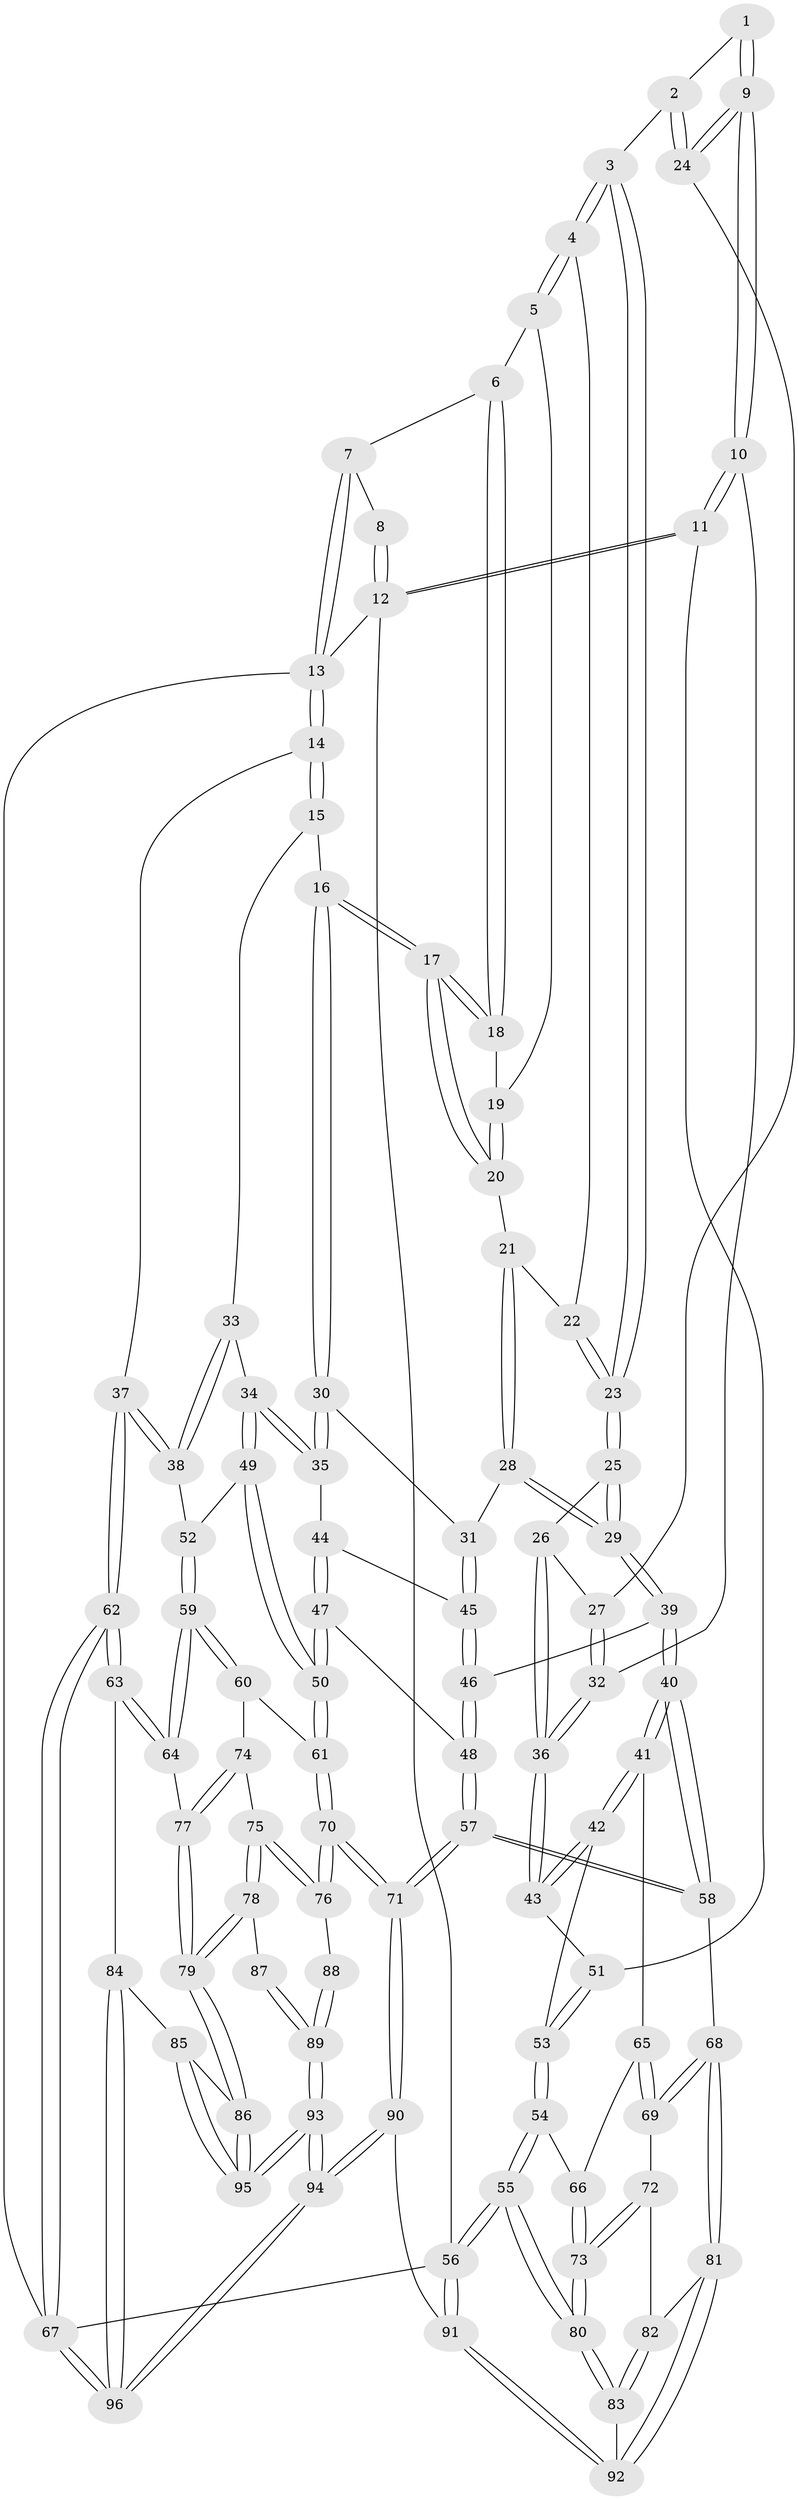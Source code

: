 // Generated by graph-tools (version 1.1) at 2025/11/02/27/25 16:11:52]
// undirected, 96 vertices, 237 edges
graph export_dot {
graph [start="1"]
  node [color=gray90,style=filled];
  1 [pos="+0.2719837721714257+0"];
  2 [pos="+0.34030859333075925+0.07555616592412066"];
  3 [pos="+0.3566541938238691+0.08489552155712152"];
  4 [pos="+0.4236511409220634+0.10065349362745707"];
  5 [pos="+0.438550445733145+0.09928315416313664"];
  6 [pos="+0.7137503658292548+0"];
  7 [pos="+0.7225345680562484+0"];
  8 [pos="+0.26684898095641063+0"];
  9 [pos="+0.09089179873418268+0.19929939152763404"];
  10 [pos="+0+0.24117809803866574"];
  11 [pos="+0+0.25081547438673"];
  12 [pos="+0+0"];
  13 [pos="+1+0"];
  14 [pos="+1+0.24612681294569383"];
  15 [pos="+0.7681710327985316+0.20826784066489282"];
  16 [pos="+0.7480649739058918+0.1868494925249804"];
  17 [pos="+0.7354656581329241+0.16161778614624475"];
  18 [pos="+0.7192542966543816+0.02848678905454321"];
  19 [pos="+0.49460702851130195+0.13597181661577618"];
  20 [pos="+0.5409969548423379+0.19856372880059175"];
  21 [pos="+0.5028797093105757+0.24120812073644454"];
  22 [pos="+0.44056291489570465+0.16296259818609415"];
  23 [pos="+0.4096165770880468+0.32440878424778496"];
  24 [pos="+0.2320934165643511+0.20241003976200453"];
  25 [pos="+0.4098452010039597+0.3268195824118143"];
  26 [pos="+0.37110693608194184+0.32295383761381474"];
  27 [pos="+0.2519204400420371+0.23104404088488803"];
  28 [pos="+0.4560701679192572+0.33492918085969253"];
  29 [pos="+0.4320790484944459+0.3389414861499671"];
  30 [pos="+0.5552050465403576+0.3416072750153506"];
  31 [pos="+0.5154551846025845+0.35654939463870444"];
  32 [pos="+0.21108782214119404+0.3894147899544523"];
  33 [pos="+0.7661799140586382+0.3070803143034872"];
  34 [pos="+0.7383662137123792+0.40758459189163887"];
  35 [pos="+0.7026297485759003+0.40322758643389345"];
  36 [pos="+0.23307332933069008+0.4189226194470872"];
  37 [pos="+1+0.45225210482117223"];
  38 [pos="+1+0.4800249379047173"];
  39 [pos="+0.4036567325289764+0.47281052240608384"];
  40 [pos="+0.304706216346816+0.5865810520477496"];
  41 [pos="+0.24169405750495843+0.5644666244111197"];
  42 [pos="+0.23930305944497177+0.5603394712336671"];
  43 [pos="+0.229625402677625+0.47649757244407853"];
  44 [pos="+0.6151665980165267+0.41916590956483574"];
  45 [pos="+0.543328240865349+0.4076396667332733"];
  46 [pos="+0.5665960124940372+0.5410587667167943"];
  47 [pos="+0.6331161650528341+0.5908751093341211"];
  48 [pos="+0.6000248433513227+0.5909769526869033"];
  49 [pos="+0.7550701689422236+0.5272209307032407"];
  50 [pos="+0.6521248569396002+0.5918339650433748"];
  51 [pos="+0+0.30104040690253453"];
  52 [pos="+0.8454718471811505+0.5536147776506897"];
  53 [pos="+0+0.41719569534012313"];
  54 [pos="+0+0.5621024317230261"];
  55 [pos="+0+1"];
  56 [pos="+0+1"];
  57 [pos="+0.4312616830228529+0.7212163470595635"];
  58 [pos="+0.40026966051626217+0.7118942622387904"];
  59 [pos="+0.8728740760750443+0.6986533726212049"];
  60 [pos="+0.6913107111031893+0.677563923783186"];
  61 [pos="+0.6770128993301344+0.663207063040063"];
  62 [pos="+1+0.8346924998402765"];
  63 [pos="+0.9695809742291392+0.7969470573343942"];
  64 [pos="+0.88579320470748+0.7496600398718256"];
  65 [pos="+0.166474099059605+0.6331994585332842"];
  66 [pos="+0.13613063154491575+0.6470510879902341"];
  67 [pos="+1+1"];
  68 [pos="+0.3657067692416934+0.7407483543152369"];
  69 [pos="+0.19206374817825275+0.7392592171373682"];
  70 [pos="+0.6317697009257328+0.8261129576211105"];
  71 [pos="+0.5260266682997751+0.886391268569261"];
  72 [pos="+0.1814007740183907+0.7830411309505904"];
  73 [pos="+0.04986571291909258+0.8170864943850327"];
  74 [pos="+0.7239586653218428+0.7153324868667622"];
  75 [pos="+0.7256456704731215+0.7413725403489415"];
  76 [pos="+0.6792546691079235+0.8258012388396045"];
  77 [pos="+0.8765207607495407+0.7529235218526533"];
  78 [pos="+0.7748064116033774+0.8256738254470288"];
  79 [pos="+0.7759085451584035+0.8259456480563959"];
  80 [pos="+0+0.8759981584861497"];
  81 [pos="+0.31368510422369184+0.7945573440461045"];
  82 [pos="+0.2336841577458517+0.8096328666255043"];
  83 [pos="+0.19450705505398921+0.8817167588284919"];
  84 [pos="+0.8704779155145426+0.9058623921894557"];
  85 [pos="+0.8387105132408635+0.8965237600901155"];
  86 [pos="+0.7792725299894255+0.8498199918736791"];
  87 [pos="+0.7201523137230729+0.828663441075316"];
  88 [pos="+0.6895600205320613+0.828479560289279"];
  89 [pos="+0.7371331531971744+0.9593241644202456"];
  90 [pos="+0.5232057851304076+1"];
  91 [pos="+0.34209080475962+1"];
  92 [pos="+0.2832717976589509+0.9667474473996989"];
  93 [pos="+0.7394333503879013+0.9664622357235337"];
  94 [pos="+0.6745640653405987+1"];
  95 [pos="+0.7505023361663854+0.94485681879097"];
  96 [pos="+0.8148531173481994+1"];
  1 -- 2;
  1 -- 9;
  1 -- 9;
  2 -- 3;
  2 -- 24;
  2 -- 24;
  3 -- 4;
  3 -- 4;
  3 -- 23;
  3 -- 23;
  4 -- 5;
  4 -- 5;
  4 -- 22;
  5 -- 6;
  5 -- 19;
  6 -- 7;
  6 -- 18;
  6 -- 18;
  7 -- 8;
  7 -- 13;
  7 -- 13;
  8 -- 12;
  8 -- 12;
  9 -- 10;
  9 -- 10;
  9 -- 24;
  9 -- 24;
  10 -- 11;
  10 -- 11;
  10 -- 32;
  11 -- 12;
  11 -- 12;
  11 -- 51;
  12 -- 13;
  12 -- 56;
  13 -- 14;
  13 -- 14;
  13 -- 67;
  14 -- 15;
  14 -- 15;
  14 -- 37;
  15 -- 16;
  15 -- 33;
  16 -- 17;
  16 -- 17;
  16 -- 30;
  16 -- 30;
  17 -- 18;
  17 -- 18;
  17 -- 20;
  17 -- 20;
  18 -- 19;
  19 -- 20;
  19 -- 20;
  20 -- 21;
  21 -- 22;
  21 -- 28;
  21 -- 28;
  22 -- 23;
  22 -- 23;
  23 -- 25;
  23 -- 25;
  24 -- 27;
  25 -- 26;
  25 -- 29;
  25 -- 29;
  26 -- 27;
  26 -- 36;
  26 -- 36;
  27 -- 32;
  27 -- 32;
  28 -- 29;
  28 -- 29;
  28 -- 31;
  29 -- 39;
  29 -- 39;
  30 -- 31;
  30 -- 35;
  30 -- 35;
  31 -- 45;
  31 -- 45;
  32 -- 36;
  32 -- 36;
  33 -- 34;
  33 -- 38;
  33 -- 38;
  34 -- 35;
  34 -- 35;
  34 -- 49;
  34 -- 49;
  35 -- 44;
  36 -- 43;
  36 -- 43;
  37 -- 38;
  37 -- 38;
  37 -- 62;
  37 -- 62;
  38 -- 52;
  39 -- 40;
  39 -- 40;
  39 -- 46;
  40 -- 41;
  40 -- 41;
  40 -- 58;
  40 -- 58;
  41 -- 42;
  41 -- 42;
  41 -- 65;
  42 -- 43;
  42 -- 43;
  42 -- 53;
  43 -- 51;
  44 -- 45;
  44 -- 47;
  44 -- 47;
  45 -- 46;
  45 -- 46;
  46 -- 48;
  46 -- 48;
  47 -- 48;
  47 -- 50;
  47 -- 50;
  48 -- 57;
  48 -- 57;
  49 -- 50;
  49 -- 50;
  49 -- 52;
  50 -- 61;
  50 -- 61;
  51 -- 53;
  51 -- 53;
  52 -- 59;
  52 -- 59;
  53 -- 54;
  53 -- 54;
  54 -- 55;
  54 -- 55;
  54 -- 66;
  55 -- 56;
  55 -- 56;
  55 -- 80;
  55 -- 80;
  56 -- 91;
  56 -- 91;
  56 -- 67;
  57 -- 58;
  57 -- 58;
  57 -- 71;
  57 -- 71;
  58 -- 68;
  59 -- 60;
  59 -- 60;
  59 -- 64;
  59 -- 64;
  60 -- 61;
  60 -- 74;
  61 -- 70;
  61 -- 70;
  62 -- 63;
  62 -- 63;
  62 -- 67;
  62 -- 67;
  63 -- 64;
  63 -- 64;
  63 -- 84;
  64 -- 77;
  65 -- 66;
  65 -- 69;
  65 -- 69;
  66 -- 73;
  66 -- 73;
  67 -- 96;
  67 -- 96;
  68 -- 69;
  68 -- 69;
  68 -- 81;
  68 -- 81;
  69 -- 72;
  70 -- 71;
  70 -- 71;
  70 -- 76;
  70 -- 76;
  71 -- 90;
  71 -- 90;
  72 -- 73;
  72 -- 73;
  72 -- 82;
  73 -- 80;
  73 -- 80;
  74 -- 75;
  74 -- 77;
  74 -- 77;
  75 -- 76;
  75 -- 76;
  75 -- 78;
  75 -- 78;
  76 -- 88;
  77 -- 79;
  77 -- 79;
  78 -- 79;
  78 -- 79;
  78 -- 87;
  79 -- 86;
  79 -- 86;
  80 -- 83;
  80 -- 83;
  81 -- 82;
  81 -- 92;
  81 -- 92;
  82 -- 83;
  82 -- 83;
  83 -- 92;
  84 -- 85;
  84 -- 96;
  84 -- 96;
  85 -- 86;
  85 -- 95;
  85 -- 95;
  86 -- 95;
  86 -- 95;
  87 -- 89;
  87 -- 89;
  88 -- 89;
  88 -- 89;
  89 -- 93;
  89 -- 93;
  90 -- 91;
  90 -- 94;
  90 -- 94;
  91 -- 92;
  91 -- 92;
  93 -- 94;
  93 -- 94;
  93 -- 95;
  93 -- 95;
  94 -- 96;
  94 -- 96;
}
